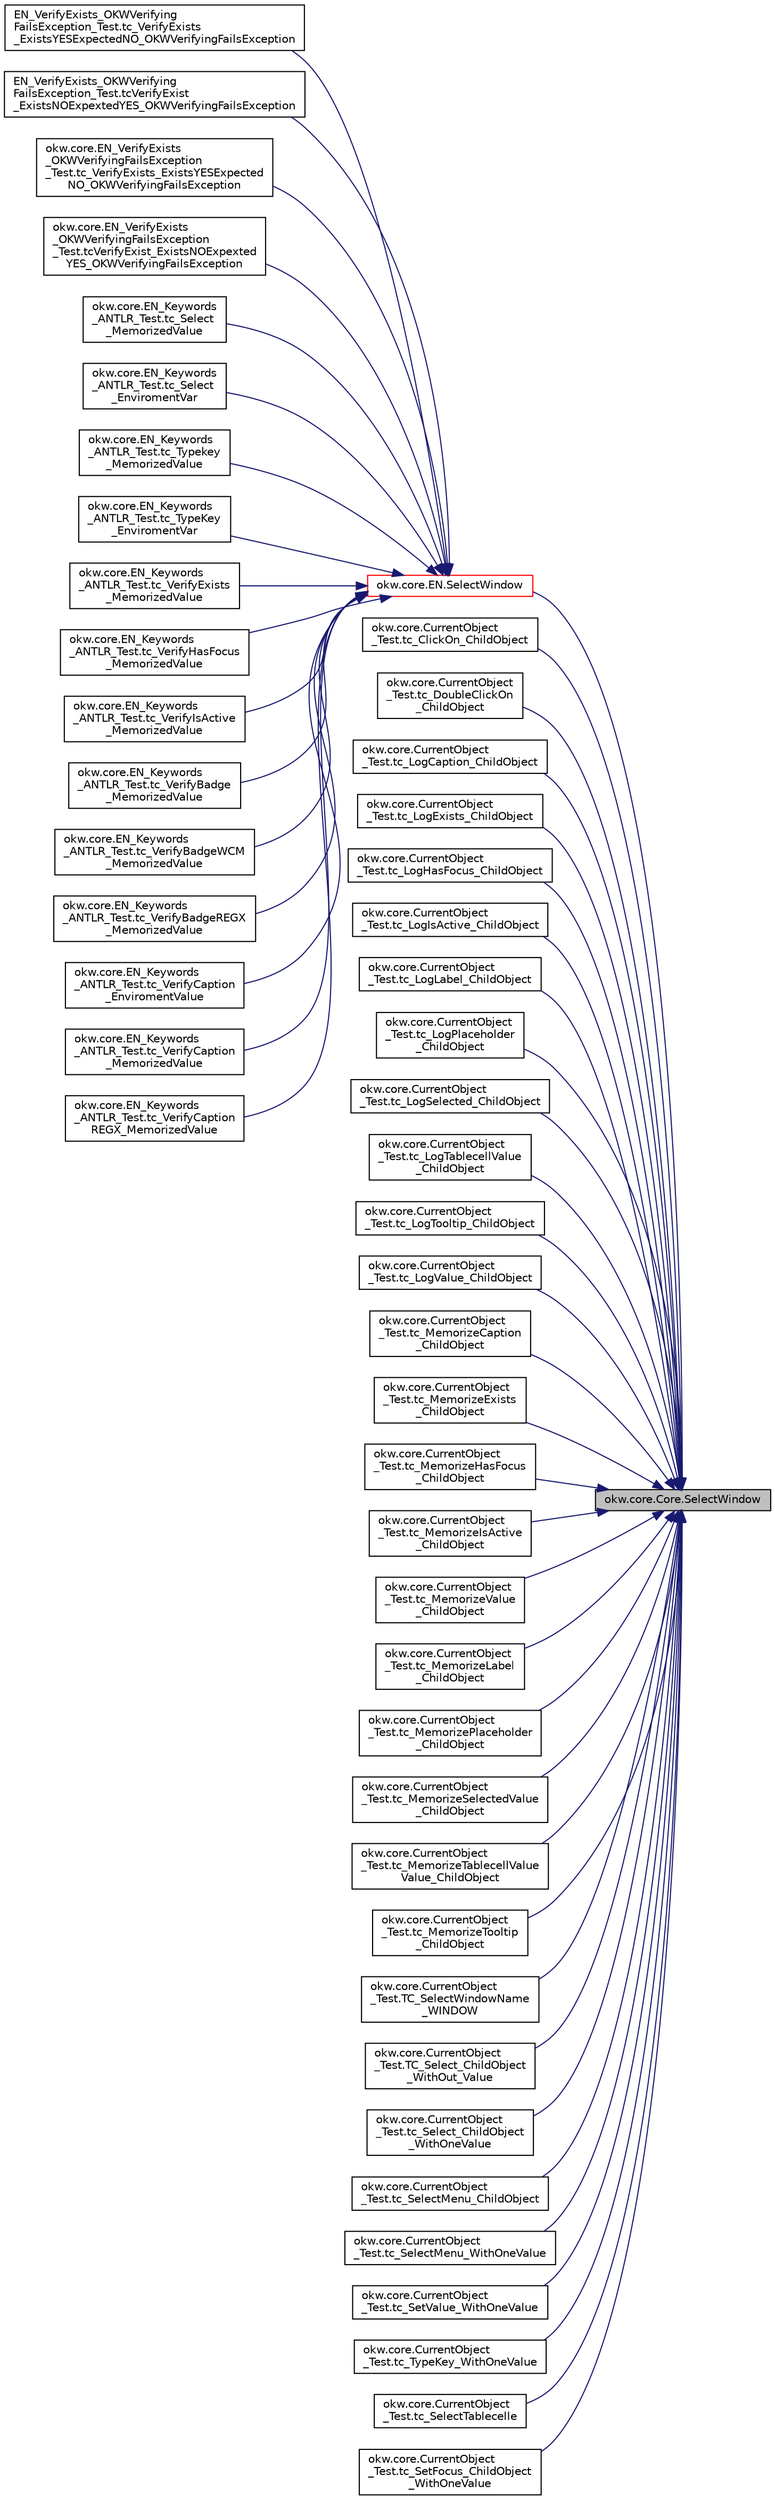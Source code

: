 digraph "okw.core.Core.SelectWindow"
{
 // INTERACTIVE_SVG=YES
 // LATEX_PDF_SIZE
  edge [fontname="Helvetica",fontsize="10",labelfontname="Helvetica",labelfontsize="10"];
  node [fontname="Helvetica",fontsize="10",shape=record];
  rankdir="RL";
  Node1500 [label="okw.core.Core.SelectWindow",height=0.2,width=0.4,color="black", fillcolor="grey75", style="filled", fontcolor="black",tooltip="Setzt den Kontext auf das gegebene Fenster."];
  Node1500 -> Node1501 [dir="back",color="midnightblue",fontsize="10",style="solid",fontname="Helvetica"];
  Node1501 [label="okw.core.EN.SelectWindow",height=0.2,width=0.4,color="red", fillcolor="white", style="filled",URL="$classokw_1_1core_1_1_e_n.html#a2b61c2b39a9cfdbdfd25fe0e3d43785b",tooltip="Setzt den Kontext auf das gegebene Fenster."];
  Node1501 -> Node1502 [dir="back",color="midnightblue",fontsize="10",style="solid",fontname="Helvetica"];
  Node1502 [label="EN_VerifyExists_OKWVerifying\lFailsException_Test.tc_VerifyExists\l_ExistsYESExpectedNO_OKWVerifyingFailsException",height=0.2,width=0.4,color="black", fillcolor="white", style="filled",URL="$class_e_n___verify_exists___o_k_w_verifying_fails_exception___test.html#ad46469e1f777969702b7b8290db96e9a",tooltip="Prüft, ob die Ausnahme OKWVerifyingFailsException bei einem Soll/Ist-Vergleich ausgelöst wird."];
  Node1501 -> Node1503 [dir="back",color="midnightblue",fontsize="10",style="solid",fontname="Helvetica"];
  Node1503 [label="EN_VerifyExists_OKWVerifying\lFailsException_Test.tcVerifyExist\l_ExistsNOExpextedYES_OKWVerifyingFailsException",height=0.2,width=0.4,color="black", fillcolor="white", style="filled",URL="$class_e_n___verify_exists___o_k_w_verifying_fails_exception___test.html#a7090140896a0e2476c8c548bfcab9da6",tooltip="Prüft, ob die Ausnahme OKWVerifyingFailsException bei einem Soll/Ist-Vergleich ausgelöst wird."];
  Node1501 -> Node1504 [dir="back",color="midnightblue",fontsize="10",style="solid",fontname="Helvetica"];
  Node1504 [label="okw.core.EN_VerifyExists\l_OKWVerifyingFailsException\l_Test.tc_VerifyExists_ExistsYESExpected\lNO_OKWVerifyingFailsException",height=0.2,width=0.4,color="black", fillcolor="white", style="filled",URL="$classokw_1_1core_1_1_e_n___verify_exists___o_k_w_verifying_fails_exception___test.html#a2130383dc3dce6634d7a3b4367575e49",tooltip="Prüft, ob die Ausnahme OKWVerifyingFailsException bei einem Soll/Ist-Vergleich ausgelöst wird."];
  Node1501 -> Node1505 [dir="back",color="midnightblue",fontsize="10",style="solid",fontname="Helvetica"];
  Node1505 [label="okw.core.EN_VerifyExists\l_OKWVerifyingFailsException\l_Test.tcVerifyExist_ExistsNOExpexted\lYES_OKWVerifyingFailsException",height=0.2,width=0.4,color="black", fillcolor="white", style="filled",URL="$classokw_1_1core_1_1_e_n___verify_exists___o_k_w_verifying_fails_exception___test.html#aa1d3eda12dec57423561de4e08b12d29",tooltip="Prüft, ob die Ausnahme OKWVerifyingFailsException bei einem Soll/Ist-Vergleich ausgelöst wird."];
  Node1501 -> Node1506 [dir="back",color="midnightblue",fontsize="10",style="solid",fontname="Helvetica"];
  Node1506 [label="okw.core.EN_Keywords\l_ANTLR_Test.tc_Select\l_MemorizedValue",height=0.2,width=0.4,color="black", fillcolor="white", style="filled",URL="$classokw_1_1core_1_1_e_n___keywords___a_n_t_l_r___test.html#ac0a6a39b3b4d075d2b76ebf53135917c",tooltip="Prüft das Keyword Select() mit dem Testziel ob gemerkte Werte richtig eingesetzt werden."];
  Node1501 -> Node1507 [dir="back",color="midnightblue",fontsize="10",style="solid",fontname="Helvetica"];
  Node1507 [label="okw.core.EN_Keywords\l_ANTLR_Test.tc_Select\l_EnviromentVar",height=0.2,width=0.4,color="black", fillcolor="white", style="filled",URL="$classokw_1_1core_1_1_e_n___keywords___a_n_t_l_r___test.html#a8a0b2ad269bf3c1ff4939ec38273b846",tooltip="Prüft das Keyword Select() mit dem Ziel, ob Umgebungsvariablen richtig eingesetzt werden."];
  Node1501 -> Node1508 [dir="back",color="midnightblue",fontsize="10",style="solid",fontname="Helvetica"];
  Node1508 [label="okw.core.EN_Keywords\l_ANTLR_Test.tc_Typekey\l_MemorizedValue",height=0.2,width=0.4,color="black", fillcolor="white", style="filled",URL="$classokw_1_1core_1_1_e_n___keywords___a_n_t_l_r___test.html#ad94a67c11ac92a924216a98e684cfd83",tooltip="Prüft das Schlüsselwort Select mit dem Ziel ob gemerkte Werte richtig eingesetzt werden."];
  Node1501 -> Node1509 [dir="back",color="midnightblue",fontsize="10",style="solid",fontname="Helvetica"];
  Node1509 [label="okw.core.EN_Keywords\l_ANTLR_Test.tc_TypeKey\l_EnviromentVar",height=0.2,width=0.4,color="black", fillcolor="white", style="filled",URL="$classokw_1_1core_1_1_e_n___keywords___a_n_t_l_r___test.html#ad287ea338c25a38b9fd75a4b4b69174a",tooltip="Prüft das Keyword Typekey mit dem Ziel, ob Umgebungsvariablen richtig eingesetzt werden."];
  Node1501 -> Node1510 [dir="back",color="midnightblue",fontsize="10",style="solid",fontname="Helvetica"];
  Node1510 [label="okw.core.EN_Keywords\l_ANTLR_Test.tc_VerifyExists\l_MemorizedValue",height=0.2,width=0.4,color="black", fillcolor="white", style="filled",URL="$classokw_1_1core_1_1_e_n___keywords___a_n_t_l_r___test.html#abdee71d00398ea1cae2d3a41e4b424d8",tooltip=" "];
  Node1501 -> Node1511 [dir="back",color="midnightblue",fontsize="10",style="solid",fontname="Helvetica"];
  Node1511 [label="okw.core.EN_Keywords\l_ANTLR_Test.tc_VerifyHasFocus\l_MemorizedValue",height=0.2,width=0.4,color="black", fillcolor="white", style="filled",URL="$classokw_1_1core_1_1_e_n___keywords___a_n_t_l_r___test.html#a1e9e874c23e82fb5e08b5be8ac3b277b",tooltip=" "];
  Node1501 -> Node1512 [dir="back",color="midnightblue",fontsize="10",style="solid",fontname="Helvetica"];
  Node1512 [label="okw.core.EN_Keywords\l_ANTLR_Test.tc_VerifyIsActive\l_MemorizedValue",height=0.2,width=0.4,color="black", fillcolor="white", style="filled",URL="$classokw_1_1core_1_1_e_n___keywords___a_n_t_l_r___test.html#a48924242e07099955b1134ab59fefe98",tooltip=" "];
  Node1501 -> Node1513 [dir="back",color="midnightblue",fontsize="10",style="solid",fontname="Helvetica"];
  Node1513 [label="okw.core.EN_Keywords\l_ANTLR_Test.tc_VerifyBadge\l_MemorizedValue",height=0.2,width=0.4,color="black", fillcolor="white", style="filled",URL="$classokw_1_1core_1_1_e_n___keywords___a_n_t_l_r___test.html#a54243da38e7f31b496f9413a4b238e19",tooltip=" "];
  Node1501 -> Node1514 [dir="back",color="midnightblue",fontsize="10",style="solid",fontname="Helvetica"];
  Node1514 [label="okw.core.EN_Keywords\l_ANTLR_Test.tc_VerifyBadgeWCM\l_MemorizedValue",height=0.2,width=0.4,color="black", fillcolor="white", style="filled",URL="$classokw_1_1core_1_1_e_n___keywords___a_n_t_l_r___test.html#a7d329edd842b7eca070338752f1058a3",tooltip=" "];
  Node1501 -> Node1515 [dir="back",color="midnightblue",fontsize="10",style="solid",fontname="Helvetica"];
  Node1515 [label="okw.core.EN_Keywords\l_ANTLR_Test.tc_VerifyBadgeREGX\l_MemorizedValue",height=0.2,width=0.4,color="black", fillcolor="white", style="filled",URL="$classokw_1_1core_1_1_e_n___keywords___a_n_t_l_r___test.html#acdb9da5d80e0e4012bce8b0e0ea2863e",tooltip=" "];
  Node1501 -> Node1516 [dir="back",color="midnightblue",fontsize="10",style="solid",fontname="Helvetica"];
  Node1516 [label="okw.core.EN_Keywords\l_ANTLR_Test.tc_VerifyCaption\l_EnviromentValue",height=0.2,width=0.4,color="black", fillcolor="white", style="filled",URL="$classokw_1_1core_1_1_e_n___keywords___a_n_t_l_r___test.html#a8bacdeac1e985c7eeb7b04a37c0ab8ac",tooltip=" "];
  Node1501 -> Node1517 [dir="back",color="midnightblue",fontsize="10",style="solid",fontname="Helvetica"];
  Node1517 [label="okw.core.EN_Keywords\l_ANTLR_Test.tc_VerifyCaption\l_MemorizedValue",height=0.2,width=0.4,color="black", fillcolor="white", style="filled",URL="$classokw_1_1core_1_1_e_n___keywords___a_n_t_l_r___test.html#af31f438ffbce92f023f86a4ce815cc66",tooltip=" "];
  Node1501 -> Node1518 [dir="back",color="midnightblue",fontsize="10",style="solid",fontname="Helvetica"];
  Node1518 [label="okw.core.EN_Keywords\l_ANTLR_Test.tc_VerifyCaption\lREGX_MemorizedValue",height=0.2,width=0.4,color="black", fillcolor="white", style="filled",URL="$classokw_1_1core_1_1_e_n___keywords___a_n_t_l_r___test.html#a1b63acea80fde6a7d214854cb2d00241",tooltip=" "];
  Node1500 -> Node2250 [dir="back",color="midnightblue",fontsize="10",style="solid",fontname="Helvetica"];
  Node2250 [label="okw.core.CurrentObject\l_Test.tc_ClickOn_ChildObject",height=0.2,width=0.4,color="black", fillcolor="white", style="filled",URL="$classokw_1_1core_1_1_current_object___test.html#a2fe4ea5049e633182621aea87f5c2a8f",tooltip="Testziel: Prüft den Aufruf der Methode ClickOn( \"FN\" ) im ChildObject."];
  Node1500 -> Node2251 [dir="back",color="midnightblue",fontsize="10",style="solid",fontname="Helvetica"];
  Node2251 [label="okw.core.CurrentObject\l_Test.tc_DoubleClickOn\l_ChildObject",height=0.2,width=0.4,color="black", fillcolor="white", style="filled",URL="$classokw_1_1core_1_1_current_object___test.html#ab0c36cf24c3d1499774026d1b172ae2c",tooltip="Testziel: Prüft den Aufruf der Methode DoubleClickOn( \"FN\" ) im ChildObject."];
  Node1500 -> Node2252 [dir="back",color="midnightblue",fontsize="10",style="solid",fontname="Helvetica"];
  Node2252 [label="okw.core.CurrentObject\l_Test.tc_LogCaption_ChildObject",height=0.2,width=0.4,color="black", fillcolor="white", style="filled",URL="$classokw_1_1core_1_1_current_object___test.html#a9d18006717bf17ef3f3fbbe1fdf35a63",tooltip="Testziel: Prüft den Aufruf der Methode LogCaption( \"FN\" ) im ChildObject."];
  Node1500 -> Node2253 [dir="back",color="midnightblue",fontsize="10",style="solid",fontname="Helvetica"];
  Node2253 [label="okw.core.CurrentObject\l_Test.tc_LogExists_ChildObject",height=0.2,width=0.4,color="black", fillcolor="white", style="filled",URL="$classokw_1_1core_1_1_current_object___test.html#a3af3ee26cd57443cdc1a3126836ac628",tooltip="Testziel: Prüft den Aufruf der Methode LogExists( \"FN\" ) im ChildObject."];
  Node1500 -> Node2254 [dir="back",color="midnightblue",fontsize="10",style="solid",fontname="Helvetica"];
  Node2254 [label="okw.core.CurrentObject\l_Test.tc_LogHasFocus_ChildObject",height=0.2,width=0.4,color="black", fillcolor="white", style="filled",URL="$classokw_1_1core_1_1_current_object___test.html#a2d6b28ef6db7e3e30a236d2a9d3a1c5b",tooltip="Testziel: Prüft den Aufruf der Methode LogExists( \"FN\" ) im ChildObject."];
  Node1500 -> Node2255 [dir="back",color="midnightblue",fontsize="10",style="solid",fontname="Helvetica"];
  Node2255 [label="okw.core.CurrentObject\l_Test.tc_LogIsActive_ChildObject",height=0.2,width=0.4,color="black", fillcolor="white", style="filled",URL="$classokw_1_1core_1_1_current_object___test.html#ac58a25319b9eafc624904f3c2f262438",tooltip="Testziel: Prüft den Aufruf der Methode LogExists( \"FN\" ) im ChildObject."];
  Node1500 -> Node2256 [dir="back",color="midnightblue",fontsize="10",style="solid",fontname="Helvetica"];
  Node2256 [label="okw.core.CurrentObject\l_Test.tc_LogLabel_ChildObject",height=0.2,width=0.4,color="black", fillcolor="white", style="filled",URL="$classokw_1_1core_1_1_current_object___test.html#a9da72c22aaec65c3c7fe8478dc8cce23",tooltip="Testziel: Prüft den Aufruf der Methode LogLabel( \"FN\" ) im ChildObject."];
  Node1500 -> Node2257 [dir="back",color="midnightblue",fontsize="10",style="solid",fontname="Helvetica"];
  Node2257 [label="okw.core.CurrentObject\l_Test.tc_LogPlaceholder\l_ChildObject",height=0.2,width=0.4,color="black", fillcolor="white", style="filled",URL="$classokw_1_1core_1_1_current_object___test.html#a7612d5c86296d54b1122346fd1117e8c",tooltip="Testziel: Prüft den Aufruf der Methode LogPlaceholder( \"FN\" ) im ChildObject."];
  Node1500 -> Node2258 [dir="back",color="midnightblue",fontsize="10",style="solid",fontname="Helvetica"];
  Node2258 [label="okw.core.CurrentObject\l_Test.tc_LogSelected_ChildObject",height=0.2,width=0.4,color="black", fillcolor="white", style="filled",URL="$classokw_1_1core_1_1_current_object___test.html#a8a0a39a42dd658626726e6b996fa0d10",tooltip="Testziel: Prüft den Aufruf der Methode LogCaption( \"FN\" ) im ChildObject."];
  Node1500 -> Node2259 [dir="back",color="midnightblue",fontsize="10",style="solid",fontname="Helvetica"];
  Node2259 [label="okw.core.CurrentObject\l_Test.tc_LogTablecellValue\l_ChildObject",height=0.2,width=0.4,color="black", fillcolor="white", style="filled",URL="$classokw_1_1core_1_1_current_object___test.html#a470773dd1468bde0e5df0a942902360c",tooltip="Testziel: Prüft den Aufruf der Methode LogTablecellValue( \"FN\", COL, ROW ) im ChildObject."];
  Node1500 -> Node2260 [dir="back",color="midnightblue",fontsize="10",style="solid",fontname="Helvetica"];
  Node2260 [label="okw.core.CurrentObject\l_Test.tc_LogTooltip_ChildObject",height=0.2,width=0.4,color="black", fillcolor="white", style="filled",URL="$classokw_1_1core_1_1_current_object___test.html#a4e1ae4f5b702c6fa3451396cd7a12331",tooltip="Testziel: Prüft den Aufruf der Methode LogTooltip( \"FN\" ) im ChildObject."];
  Node1500 -> Node2261 [dir="back",color="midnightblue",fontsize="10",style="solid",fontname="Helvetica"];
  Node2261 [label="okw.core.CurrentObject\l_Test.tc_LogValue_ChildObject",height=0.2,width=0.4,color="black", fillcolor="white", style="filled",URL="$classokw_1_1core_1_1_current_object___test.html#a4fc7f1c52a363458a258f54288a9b74e",tooltip="Testziel: Prüft den Aufruf der Methode LogTooltip( \"FN\" ) im ChildObject."];
  Node1500 -> Node2262 [dir="back",color="midnightblue",fontsize="10",style="solid",fontname="Helvetica"];
  Node2262 [label="okw.core.CurrentObject\l_Test.tc_MemorizeCaption\l_ChildObject",height=0.2,width=0.4,color="black", fillcolor="white", style="filled",URL="$classokw_1_1core_1_1_current_object___test.html#aa1febf6b516ce833a6faee16d1fede7d",tooltip="Testziel: Prüft den Aufruf der Methode MemorizeCaption( FN, MemKey ) im ChildObject."];
  Node1500 -> Node2263 [dir="back",color="midnightblue",fontsize="10",style="solid",fontname="Helvetica"];
  Node2263 [label="okw.core.CurrentObject\l_Test.tc_MemorizeExists\l_ChildObject",height=0.2,width=0.4,color="black", fillcolor="white", style="filled",URL="$classokw_1_1core_1_1_current_object___test.html#aba4fbe7950a69a7ef19d8c74441645ff",tooltip="Testziel: Prüft den Aufruf der Methode MemorizeExists( FN, MemKey ) im ChildObject."];
  Node1500 -> Node2264 [dir="back",color="midnightblue",fontsize="10",style="solid",fontname="Helvetica"];
  Node2264 [label="okw.core.CurrentObject\l_Test.tc_MemorizeHasFocus\l_ChildObject",height=0.2,width=0.4,color="black", fillcolor="white", style="filled",URL="$classokw_1_1core_1_1_current_object___test.html#aea98fdc54d554792ed8cbd78cf297d50",tooltip="Testziel: Prüft den Aufruf der Methode MemorizeHasFocus( FN, MemKey ) im ChildObject."];
  Node1500 -> Node2265 [dir="back",color="midnightblue",fontsize="10",style="solid",fontname="Helvetica"];
  Node2265 [label="okw.core.CurrentObject\l_Test.tc_MemorizeIsActive\l_ChildObject",height=0.2,width=0.4,color="black", fillcolor="white", style="filled",URL="$classokw_1_1core_1_1_current_object___test.html#a071092391826959809ec74f3c4d2ec59",tooltip="Testziel: Prüft den Aufruf der Methode MemorizeIsActive( FN, MemKey ) im ChildObject."];
  Node1500 -> Node2266 [dir="back",color="midnightblue",fontsize="10",style="solid",fontname="Helvetica"];
  Node2266 [label="okw.core.CurrentObject\l_Test.tc_MemorizeValue\l_ChildObject",height=0.2,width=0.4,color="black", fillcolor="white", style="filled",URL="$classokw_1_1core_1_1_current_object___test.html#ab2f10d0f4cdbd65c3a77d5a65219a93b",tooltip="Testziel: Prüft den Aufruf der Methode MemorizeValue( FN, MemKey ) im ChildObject."];
  Node1500 -> Node2267 [dir="back",color="midnightblue",fontsize="10",style="solid",fontname="Helvetica"];
  Node2267 [label="okw.core.CurrentObject\l_Test.tc_MemorizeLabel\l_ChildObject",height=0.2,width=0.4,color="black", fillcolor="white", style="filled",URL="$classokw_1_1core_1_1_current_object___test.html#a2d646495904f5919262132a7e3baae3c",tooltip="Testziel: Prüft den Aufruf der Methode MemorizeLabel( FN, MemKey ) im ChildObject."];
  Node1500 -> Node2268 [dir="back",color="midnightblue",fontsize="10",style="solid",fontname="Helvetica"];
  Node2268 [label="okw.core.CurrentObject\l_Test.tc_MemorizePlaceholder\l_ChildObject",height=0.2,width=0.4,color="black", fillcolor="white", style="filled",URL="$classokw_1_1core_1_1_current_object___test.html#a4fdb55b1d3766eb87352b0dd74d75a86",tooltip="Testziel: Prüft den Aufruf der Methode MemorizePlaceholder( FN, MemKey ) im ChildObject."];
  Node1500 -> Node2269 [dir="back",color="midnightblue",fontsize="10",style="solid",fontname="Helvetica"];
  Node2269 [label="okw.core.CurrentObject\l_Test.tc_MemorizeSelectedValue\l_ChildObject",height=0.2,width=0.4,color="black", fillcolor="white", style="filled",URL="$classokw_1_1core_1_1_current_object___test.html#a8150cc2adcce05ac8c0b7cfbaa489c12",tooltip="Testziel: Prüft den Aufruf der Methode MemorizeSelectedValue( FN, MemKey ) im ChildObject."];
  Node1500 -> Node2270 [dir="back",color="midnightblue",fontsize="10",style="solid",fontname="Helvetica"];
  Node2270 [label="okw.core.CurrentObject\l_Test.tc_MemorizeTablecellValue\lValue_ChildObject",height=0.2,width=0.4,color="black", fillcolor="white", style="filled",URL="$classokw_1_1core_1_1_current_object___test.html#aefef14ea88c3a0d237d4d94d6e60967e",tooltip="Testziel: Prüft den Aufruf der Methode MemorizeSelectedValue( FN, MemKey ) im ChildObject."];
  Node1500 -> Node2271 [dir="back",color="midnightblue",fontsize="10",style="solid",fontname="Helvetica"];
  Node2271 [label="okw.core.CurrentObject\l_Test.tc_MemorizeTooltip\l_ChildObject",height=0.2,width=0.4,color="black", fillcolor="white", style="filled",URL="$classokw_1_1core_1_1_current_object___test.html#a8f8f5284afc1ad9c42422239a21202d3",tooltip="Testziel: Prüft den Aufruf der Methode MemorizeTooltip( FN, MemKey ) im ChildObject."];
  Node1500 -> Node2272 [dir="back",color="midnightblue",fontsize="10",style="solid",fontname="Helvetica"];
  Node2272 [label="okw.core.CurrentObject\l_Test.TC_SelectWindowName\l_WINDOW",height=0.2,width=0.4,color="black", fillcolor="white", style="filled",URL="$classokw_1_1core_1_1_current_object___test.html#a849a9b0404a36c194ca8e6ea3a955309",tooltip="OKW.Select unit-test for the Keyword >>Select: \"WindowName#WINDOW\"<<."];
  Node1500 -> Node2273 [dir="back",color="midnightblue",fontsize="10",style="solid",fontname="Helvetica"];
  Node2273 [label="okw.core.CurrentObject\l_Test.TC_Select_ChildObject\l_WithOut_Value",height=0.2,width=0.4,color="black", fillcolor="white", style="filled",URL="$classokw_1_1core_1_1_current_object___test.html#a6ba92c08d267a77ce11c133769c9b1b9",tooltip="Ts the c_ select_ child object_ with out_ value."];
  Node1500 -> Node2274 [dir="back",color="midnightblue",fontsize="10",style="solid",fontname="Helvetica"];
  Node2274 [label="okw.core.CurrentObject\l_Test.tc_Select_ChildObject\l_WithOneValue",height=0.2,width=0.4,color="black", fillcolor="white", style="filled",URL="$classokw_1_1core_1_1_current_object___test.html#ac1071c1b982db99b63d4951520023fb0",tooltip="Testziel: Prüft den Aufruf der Methode Select( \"FN\", \"One Value\" ) im ChildObject."];
  Node1500 -> Node2275 [dir="back",color="midnightblue",fontsize="10",style="solid",fontname="Helvetica"];
  Node2275 [label="okw.core.CurrentObject\l_Test.tc_SelectMenu_ChildObject",height=0.2,width=0.4,color="black", fillcolor="white", style="filled",URL="$classokw_1_1core_1_1_current_object___test.html#a38f699ff1c42f2b01a051c7932312e51",tooltip="Testziel: Prüft den Aufruf der Methode SelectMenu( \"FN\" ) im ChildObject."];
  Node1500 -> Node2276 [dir="back",color="midnightblue",fontsize="10",style="solid",fontname="Helvetica"];
  Node2276 [label="okw.core.CurrentObject\l_Test.tc_SelectMenu_WithOneValue",height=0.2,width=0.4,color="black", fillcolor="white", style="filled",URL="$classokw_1_1core_1_1_current_object___test.html#a9526f44234b4b874d5f476c781a3069c",tooltip="Testziel: Prüft den Aufruf der Methode SelectMenu( FN ) im ChildObject."];
  Node1500 -> Node2277 [dir="back",color="midnightblue",fontsize="10",style="solid",fontname="Helvetica"];
  Node2277 [label="okw.core.CurrentObject\l_Test.tc_SetValue_WithOneValue",height=0.2,width=0.4,color="black", fillcolor="white", style="filled",URL="$classokw_1_1core_1_1_current_object___test.html#aacd0f92d255d2cc711c16aec78b85883",tooltip="Testziel: Prüft den Aufruf der Methode SetValue( FN, Val ) im ChildObject."];
  Node1500 -> Node2278 [dir="back",color="midnightblue",fontsize="10",style="solid",fontname="Helvetica"];
  Node2278 [label="okw.core.CurrentObject\l_Test.tc_TypeKey_WithOneValue",height=0.2,width=0.4,color="black", fillcolor="white", style="filled",URL="$classokw_1_1core_1_1_current_object___test.html#aa9046c344d8051104676000e5303b56c",tooltip="Testziel: Prüft den Aufruf der Methode TypeKey( FN, Val ) im ChildObject."];
  Node1500 -> Node2279 [dir="back",color="midnightblue",fontsize="10",style="solid",fontname="Helvetica"];
  Node2279 [label="okw.core.CurrentObject\l_Test.tc_SelectTablecelle",height=0.2,width=0.4,color="black", fillcolor="white", style="filled",URL="$classokw_1_1core_1_1_current_object___test.html#a51c300e8232a0eeb42eb5731f004f357",tooltip="Testziel: Prüft den Aufruf der Methode SelectTablecell( FN, COL, ROW ) im ChildObject."];
  Node1500 -> Node2280 [dir="back",color="midnightblue",fontsize="10",style="solid",fontname="Helvetica"];
  Node2280 [label="okw.core.CurrentObject\l_Test.tc_SetFocus_ChildObject\l_WithOneValue",height=0.2,width=0.4,color="black", fillcolor="white", style="filled",URL="$classokw_1_1core_1_1_current_object___test.html#ab84d1f17d30a87057eb8002311d29b4d",tooltip="Testziel: Prüft den Aufruf der Methode SetFocus( \"FN\" ) im ChildObject."];
}
